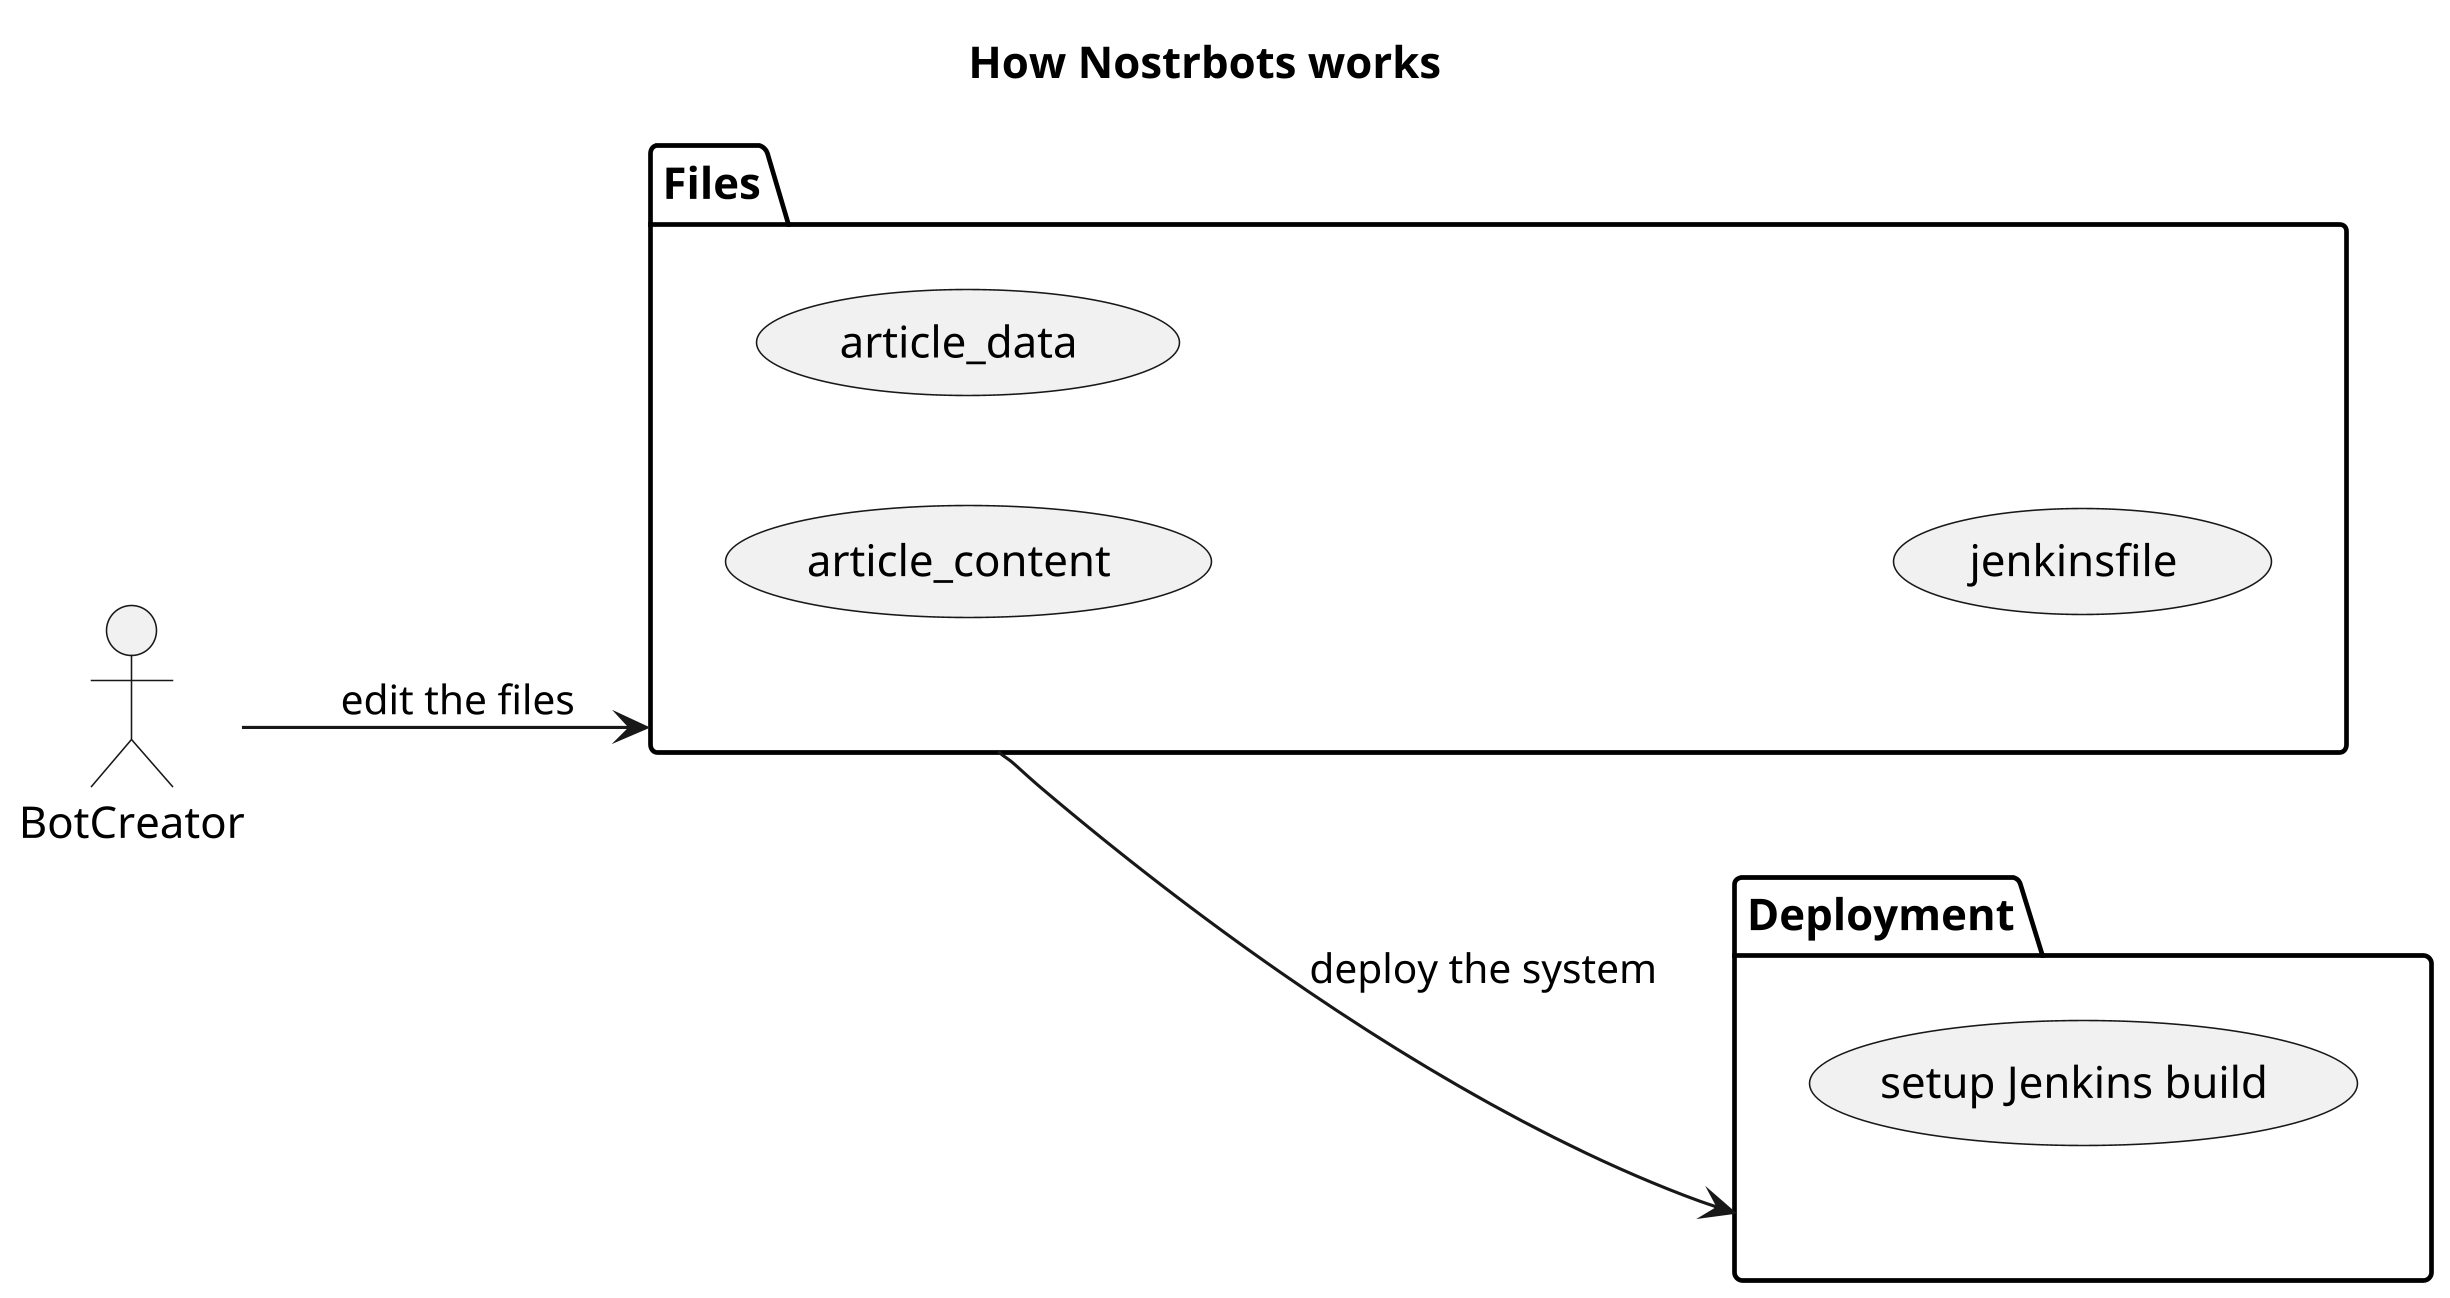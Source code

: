 @startuml Nostrbots Use Case

skinparam dpi 300
title How Nostrbots works

left to right direction
actor BotCreator as bc

package Files {
  usecase "article_content" as ac
  usecase "article_data" as ad
  usecase "jenkinsfile" as jf
}

package Deployment {
  usecase "setup Jenkins build" as jb
}

bc --> Files : edit the files
Files --> Deployment : deploy the system


@enduml